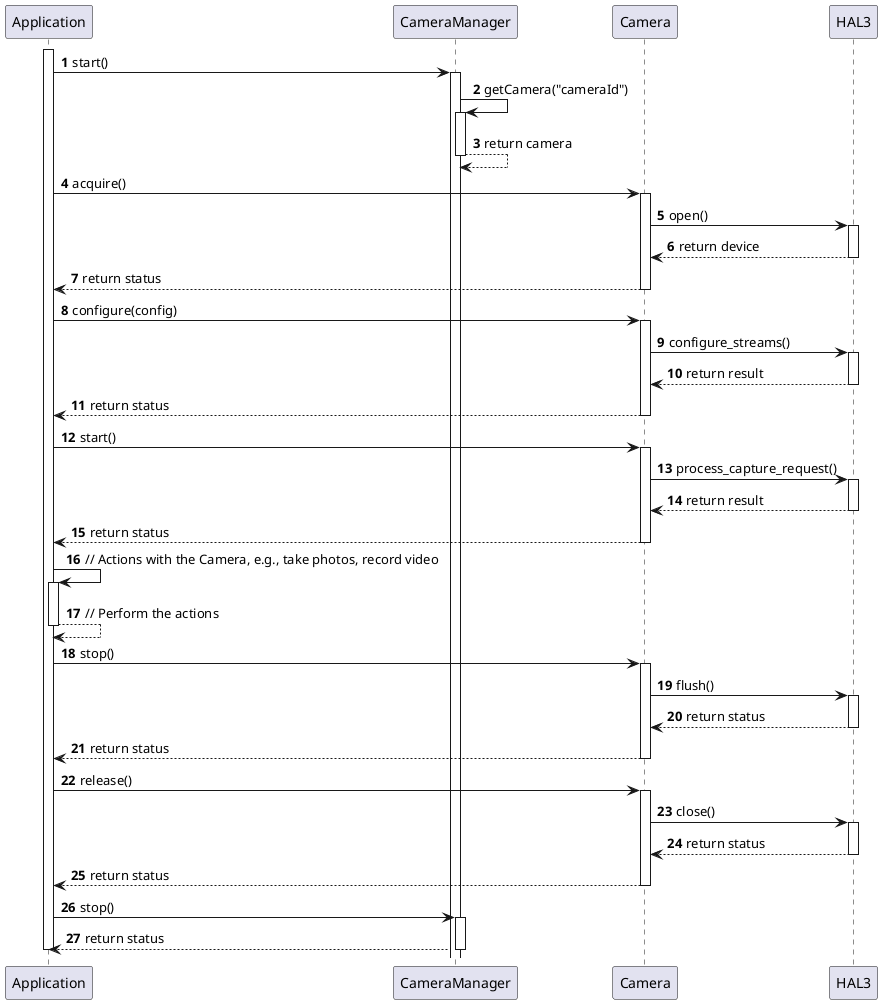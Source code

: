 @startuml
autonumber
participant "Application"
participant "CameraManager" as CM
participant "Camera" as camera1
participant "HAL3" as HAL3


activate "Application"
"Application" -> CM: start()
activate CM
CM -> CM: getCamera("cameraId")
activate CM
CM --> CM: return camera
deactivate CM

"Application" -> camera1: acquire()
activate camera1
camera1 -> HAL3: open()
activate HAL3
HAL3 --> camera1: return device
deactivate HAL3
camera1 --> "Application": return status
deactivate camera1

"Application" -> camera1: configure(config)
activate camera1
camera1 -> HAL3: configure_streams()
activate HAL3
HAL3 --> camera1: return result
deactivate HAL3
camera1 --> "Application": return status
deactivate camera1

"Application" -> camera1: start()
activate camera1
camera1 -> HAL3: process_capture_request()
activate HAL3
HAL3 --> camera1: return result
deactivate HAL3
camera1 --> "Application": return status
deactivate camera1

"Application" -> "Application": // Actions with the Camera, e.g., take photos, record video
activate "Application"
"Application" --> "Application": // Perform the actions
deactivate "Application"

"Application" -> camera1: stop()
activate camera1
camera1 -> HAL3: flush()
activate HAL3
HAL3 --> camera1: return status
deactivate HAL3
camera1 --> "Application": return status
deactivate camera1

"Application" -> camera1: release()
activate camera1
camera1 -> HAL3: close()
activate HAL3
HAL3 --> camera1: return status
deactivate HAL3
camera1 --> "Application": return status
deactivate camera1

"Application" -> CM: stop()
activate CM
CM --> "Application": return status
deactivate CM

deactivate "Application"
@enduml